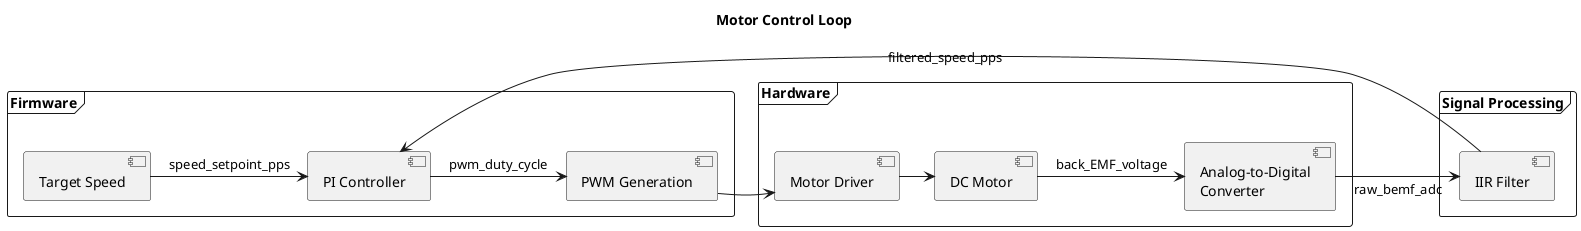 @startuml
skinparam componentStyle uml2
skinparam monochrome true
skinparam shadowing false
skinparam classAttributeIconSize 0


title Motor Control Loop

frame "Firmware" {
    [Target Speed] as setpoint
    [PI Controller] as pi
    [PWM Generation] as pwm
}

frame "Hardware" {
    [Motor Driver] as driver
    [DC Motor] as motor
    [Analog-to-Digital\nConverter] as adc
}

frame "Signal Processing" {
    [IIR Filter] as filter
}

setpoint -> pi : speed_setpoint_pps
pi -> pwm : pwm_duty_cycle
pwm -> driver
driver -> motor
motor -> adc : back_EMF_voltage
adc -> filter : raw_bemf_adc
filter -> pi : filtered_speed_pps

@enduml
